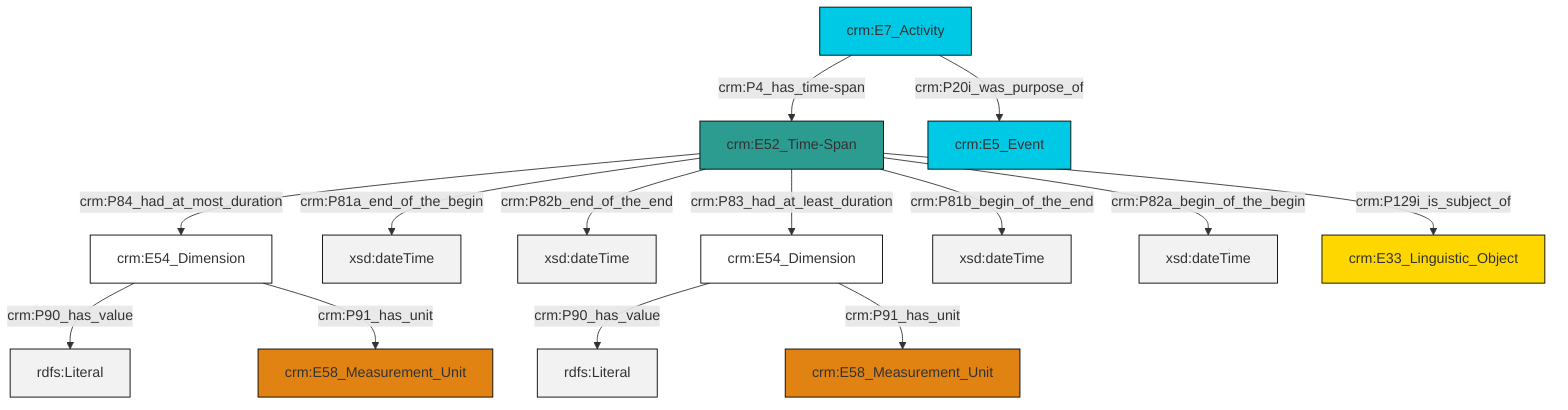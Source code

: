 graph TD
classDef Literal fill:#f2f2f2,stroke:#000000;
classDef CRM_Entity fill:#FFFFFF,stroke:#000000;
classDef Temporal_Entity fill:#00C9E6, stroke:#000000;
classDef Type fill:#E18312, stroke:#000000;
classDef Time-Span fill:#2C9C91, stroke:#000000;
classDef Appellation fill:#FFEB7F, stroke:#000000;
classDef Place fill:#008836, stroke:#000000;
classDef Persistent_Item fill:#B266B2, stroke:#000000;
classDef Conceptual_Object fill:#FFD700, stroke:#000000;
classDef Physical_Thing fill:#D2B48C, stroke:#000000;
classDef Actor fill:#f58aad, stroke:#000000;
classDef PC_Classes fill:#4ce600, stroke:#000000;
classDef Multi fill:#cccccc,stroke:#000000;

2["crm:E7_Activity"]:::Temporal_Entity -->|crm:P4_has_time-span| 3["crm:E52_Time-Span"]:::Time-Span
3["crm:E52_Time-Span"]:::Time-Span -->|crm:P81a_end_of_the_begin| 6[xsd:dateTime]:::Literal
3["crm:E52_Time-Span"]:::Time-Span -->|crm:P82b_end_of_the_end| 7[xsd:dateTime]:::Literal
8["crm:E54_Dimension"]:::CRM_Entity -->|crm:P90_has_value| 9[rdfs:Literal]:::Literal
0["crm:E54_Dimension"]:::CRM_Entity -->|crm:P90_has_value| 11[rdfs:Literal]:::Literal
3["crm:E52_Time-Span"]:::Time-Span -->|crm:P81b_begin_of_the_end| 14[xsd:dateTime]:::Literal
3["crm:E52_Time-Span"]:::Time-Span -->|crm:P82a_begin_of_the_begin| 16[xsd:dateTime]:::Literal
2["crm:E7_Activity"]:::Temporal_Entity -->|crm:P20i_was_purpose_of| 4["crm:E5_Event"]:::Temporal_Entity
3["crm:E52_Time-Span"]:::Time-Span -->|crm:P84_had_at_most_duration| 8["crm:E54_Dimension"]:::CRM_Entity
3["crm:E52_Time-Span"]:::Time-Span -->|crm:P83_had_at_least_duration| 0["crm:E54_Dimension"]:::CRM_Entity
8["crm:E54_Dimension"]:::CRM_Entity -->|crm:P91_has_unit| 20["crm:E58_Measurement_Unit"]:::Type
3["crm:E52_Time-Span"]:::Time-Span -->|crm:P129i_is_subject_of| 17["crm:E33_Linguistic_Object"]:::Conceptual_Object
0["crm:E54_Dimension"]:::CRM_Entity -->|crm:P91_has_unit| 12["crm:E58_Measurement_Unit"]:::Type